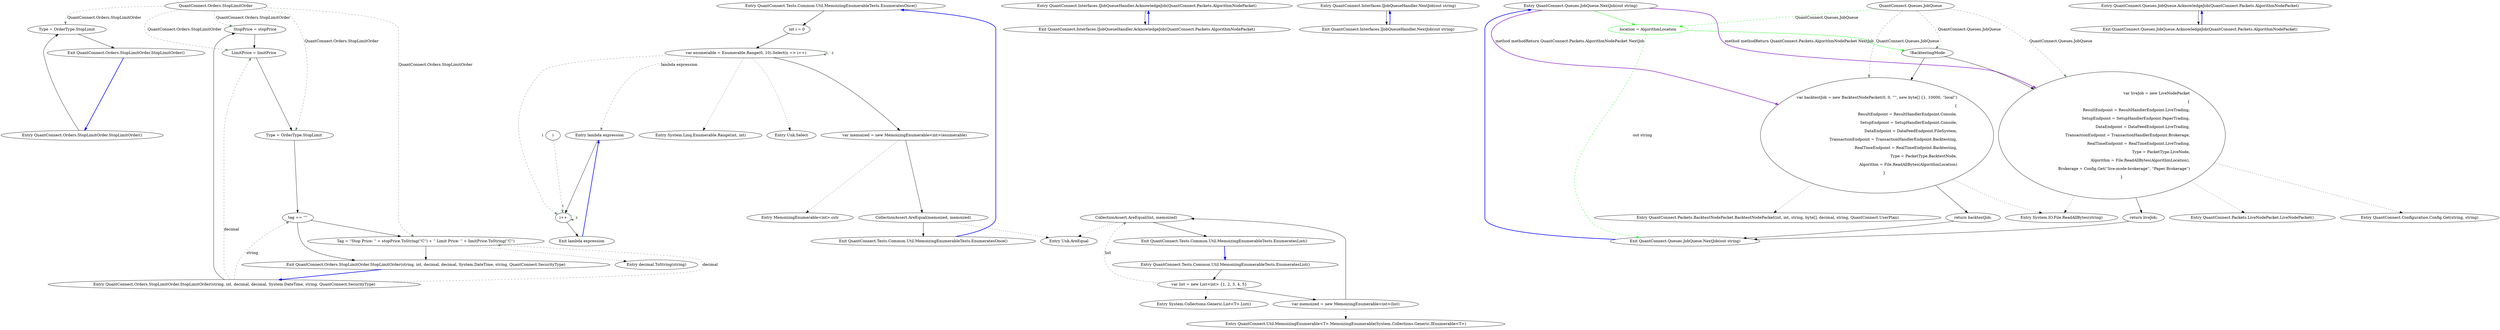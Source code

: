 digraph  {
n11 [label="QuantConnect.Orders.StopLimitOrder", span=""];
n0 [label="Entry QuantConnect.Orders.StopLimitOrder.StopLimitOrder()", span="59-59", cluster="QuantConnect.Orders.StopLimitOrder.StopLimitOrder()"];
n1 [label="Type = OrderType.StopLimit", span="61-61", cluster="QuantConnect.Orders.StopLimitOrder.StopLimitOrder()"];
n2 [label="Exit QuantConnect.Orders.StopLimitOrder.StopLimitOrder()", span="59-59", cluster="QuantConnect.Orders.StopLimitOrder.StopLimitOrder()"];
n3 [label="Entry QuantConnect.Orders.StopLimitOrder.StopLimitOrder(string, int, decimal, decimal, System.DateTime, string, QuantConnect.SecurityType)", span="74-74", cluster="QuantConnect.Orders.StopLimitOrder.StopLimitOrder(string, int, decimal, decimal, System.DateTime, string, QuantConnect.SecurityType)"];
n4 [label="StopPrice = stopPrice", span="77-77", cluster="QuantConnect.Orders.StopLimitOrder.StopLimitOrder(string, int, decimal, decimal, System.DateTime, string, QuantConnect.SecurityType)"];
n5 [label="LimitPrice = limitPrice", span="78-78", cluster="QuantConnect.Orders.StopLimitOrder.StopLimitOrder(string, int, decimal, decimal, System.DateTime, string, QuantConnect.SecurityType)"];
n7 [label="tag == ''''", span="81-81", cluster="QuantConnect.Orders.StopLimitOrder.StopLimitOrder(string, int, decimal, decimal, System.DateTime, string, QuantConnect.SecurityType)"];
n8 [label="Tag = ''Stop Price: '' + stopPrice.ToString(''C'') + '' Limit Price: '' + limitPrice.ToString(''C'')", span="84-84", cluster="QuantConnect.Orders.StopLimitOrder.StopLimitOrder(string, int, decimal, decimal, System.DateTime, string, QuantConnect.SecurityType)"];
n6 [label="Type = OrderType.StopLimit", span="79-79", cluster="QuantConnect.Orders.StopLimitOrder.StopLimitOrder(string, int, decimal, decimal, System.DateTime, string, QuantConnect.SecurityType)"];
n9 [label="Exit QuantConnect.Orders.StopLimitOrder.StopLimitOrder(string, int, decimal, decimal, System.DateTime, string, QuantConnect.SecurityType)", span="74-74", cluster="QuantConnect.Orders.StopLimitOrder.StopLimitOrder(string, int, decimal, decimal, System.DateTime, string, QuantConnect.SecurityType)"];
n10 [label="Entry decimal.ToString(string)", span="0-0", cluster="decimal.ToString(string)"];
m0_8 [label="Entry QuantConnect.Tests.Common.Util.MemoizingEnumerableTests.EnumeratesOnce()", span="34-34", cluster="QuantConnect.Tests.Common.Util.MemoizingEnumerableTests.EnumeratesOnce()", file="Engine.cs"];
m0_9 [label="int i = 0", span="36-36", cluster="QuantConnect.Tests.Common.Util.MemoizingEnumerableTests.EnumeratesOnce()", file="Engine.cs"];
m0_10 [label="var enumerable = Enumerable.Range(0, 10).Select(x => i++)", span="37-37", cluster="QuantConnect.Tests.Common.Util.MemoizingEnumerableTests.EnumeratesOnce()", file="Engine.cs"];
m0_11 [label="var memoized = new MemoizingEnumerable<int>(enumerable)", span="38-38", cluster="QuantConnect.Tests.Common.Util.MemoizingEnumerableTests.EnumeratesOnce()", file="Engine.cs"];
m0_12 [label="CollectionAssert.AreEqual(memoized, memoized)", span="40-40", cluster="QuantConnect.Tests.Common.Util.MemoizingEnumerableTests.EnumeratesOnce()", file="Engine.cs"];
m0_13 [label="Exit QuantConnect.Tests.Common.Util.MemoizingEnumerableTests.EnumeratesOnce()", span="34-34", cluster="QuantConnect.Tests.Common.Util.MemoizingEnumerableTests.EnumeratesOnce()", file="Engine.cs"];
m0_7 [label="Entry Unk.AreEqual", span="", cluster="Unk.AreEqual", file="Engine.cs"];
m0_5 [label="Entry System.Collections.Generic.List<T>.List()", span="0-0", cluster="System.Collections.Generic.List<T>.List()", file="Engine.cs"];
m0_14 [label="Entry System.Linq.Enumerable.Range(int, int)", span="0-0", cluster="System.Linq.Enumerable.Range(int, int)", file="Engine.cs"];
m0_16 [label="Entry MemoizingEnumerable<int>.cstr", span="", cluster="MemoizingEnumerable<int>.cstr", file="Engine.cs"];
m0_15 [label="Entry Unk.Select", span="", cluster="Unk.Select", file="Engine.cs"];
m0_0 [label="Entry QuantConnect.Tests.Common.Util.MemoizingEnumerableTests.EnumeratesList()", span="26-26", cluster="QuantConnect.Tests.Common.Util.MemoizingEnumerableTests.EnumeratesList()", file="Engine.cs"];
m0_1 [label="var list = new List<int> {1, 2, 3, 4, 5}", span="28-28", cluster="QuantConnect.Tests.Common.Util.MemoizingEnumerableTests.EnumeratesList()", file="Engine.cs"];
m0_2 [label="var memoized = new MemoizingEnumerable<int>(list)", span="29-29", cluster="QuantConnect.Tests.Common.Util.MemoizingEnumerableTests.EnumeratesList()", file="Engine.cs"];
m0_3 [label="CollectionAssert.AreEqual(list, memoized)", span="30-30", cluster="QuantConnect.Tests.Common.Util.MemoizingEnumerableTests.EnumeratesList()", file="Engine.cs"];
m0_4 [label="Exit QuantConnect.Tests.Common.Util.MemoizingEnumerableTests.EnumeratesList()", span="26-26", cluster="QuantConnect.Tests.Common.Util.MemoizingEnumerableTests.EnumeratesList()", file="Engine.cs"];
m0_6 [label="Entry QuantConnect.Util.MemoizingEnumerable<T>.MemoizingEnumerable(System.Collections.Generic.IEnumerable<T>)", span="40-40", cluster="QuantConnect.Util.MemoizingEnumerable<T>.MemoizingEnumerable(System.Collections.Generic.IEnumerable<T>)", file="Engine.cs"];
m0_17 [label="Entry lambda expression", span="37-37", cluster="lambda expression", file="Engine.cs"];
m0_18 [label="i++", span="37-37", cluster="lambda expression", file="Engine.cs"];
m0_19 [label="Exit lambda expression", span="37-37", cluster="lambda expression", file="Engine.cs"];
m0_20 [label=i, span="", file="Engine.cs"];
m1_2 [label="Entry QuantConnect.Interfaces.IJobQueueHandler.AcknowledgeJob(QuantConnect.Packets.AlgorithmNodePacket)", span="41-41", cluster="QuantConnect.Interfaces.IJobQueueHandler.AcknowledgeJob(QuantConnect.Packets.AlgorithmNodePacket)", file="IJobQueueHandler.cs"];
m1_3 [label="Exit QuantConnect.Interfaces.IJobQueueHandler.AcknowledgeJob(QuantConnect.Packets.AlgorithmNodePacket)", span="41-41", cluster="QuantConnect.Interfaces.IJobQueueHandler.AcknowledgeJob(QuantConnect.Packets.AlgorithmNodePacket)", file="IJobQueueHandler.cs"];
m1_0 [label="Entry QuantConnect.Interfaces.IJobQueueHandler.NextJob(out string)", span="35-35", cluster="QuantConnect.Interfaces.IJobQueueHandler.NextJob(out string)", file="IJobQueueHandler.cs"];
m1_1 [label="Exit QuantConnect.Interfaces.IJobQueueHandler.NextJob(out string)", span="35-35", cluster="QuantConnect.Interfaces.IJobQueueHandler.NextJob(out string)", file="IJobQueueHandler.cs"];
m2_0 [label="Entry QuantConnect.Queues.JobQueue.NextJob(out string)", span="65-65", cluster="QuantConnect.Queues.JobQueue.NextJob(out string)", file="JobQueue.cs"];
m2_1 [label="location = AlgorithmLocation", span="67-67", cluster="QuantConnect.Queues.JobQueue.NextJob(out string)", file="JobQueue.cs", color=green, community=0];
m2_2 [label="!BacktestingMode", span="70-70", cluster="QuantConnect.Queues.JobQueue.NextJob(out string)", file="JobQueue.cs"];
m2_3 [label="var liveJob = new LiveNodePacket\r\n                {\r\n                    ResultEndpoint = ResultHandlerEndpoint.LiveTrading,\r\n                    SetupEndpoint = SetupHandlerEndpoint.PaperTrading,\r\n                    DataEndpoint = DataFeedEndpoint.LiveTrading,\r\n                    TransactionEndpoint = TransactionHandlerEndpoint.Brokerage,\r\n                    RealTimeEndpoint = RealTimeEndpoint.LiveTrading,\r\n                    Type = PacketType.LiveNode,\r\n                    Algorithm = File.ReadAllBytes(AlgorithmLocation),\r\n                    Brokerage = Config.Get(''live-mode-brokerage'', ''Paper Brokerage'')\r\n                }", span="72-82", cluster="QuantConnect.Queues.JobQueue.NextJob(out string)", file="JobQueue.cs"];
m2_5 [label="var backtestJob = new BacktestNodePacket(0, 0, '''', new byte[] {}, 10000, ''local'')\r\n            {\r\n                ResultEndpoint = ResultHandlerEndpoint.Console,\r\n                SetupEndpoint = SetupHandlerEndpoint.Console,\r\n                DataEndpoint = DataFeedEndpoint.FileSystem,\r\n                TransactionEndpoint = TransactionHandlerEndpoint.Backtesting,\r\n                RealTimeEndpoint = RealTimeEndpoint.Backtesting,\r\n                Type = PacketType.BacktestNode,\r\n                Algorithm = File.ReadAllBytes(AlgorithmLocation)\r\n            }", span="87-96", cluster="QuantConnect.Queues.JobQueue.NextJob(out string)", file="JobQueue.cs"];
m2_4 [label="return liveJob;", span="83-83", cluster="QuantConnect.Queues.JobQueue.NextJob(out string)", file="JobQueue.cs"];
m2_6 [label="return backtestJob;", span="97-97", cluster="QuantConnect.Queues.JobQueue.NextJob(out string)", file="JobQueue.cs"];
m2_7 [label="Exit QuantConnect.Queues.JobQueue.NextJob(out string)", span="65-65", cluster="QuantConnect.Queues.JobQueue.NextJob(out string)", file="JobQueue.cs"];
m2_11 [label="Entry QuantConnect.Packets.BacktestNodePacket.BacktestNodePacket(int, int, string, byte[], decimal, string, QuantConnect.UserPlan)", span="87-87", cluster="QuantConnect.Packets.BacktestNodePacket.BacktestNodePacket(int, int, string, byte[], decimal, string, QuantConnect.UserPlan)", file="JobQueue.cs"];
m2_9 [label="Entry System.IO.File.ReadAllBytes(string)", span="0-0", cluster="System.IO.File.ReadAllBytes(string)", file="JobQueue.cs"];
m2_8 [label="Entry QuantConnect.Packets.LiveNodePacket.LiveNodePacket()", span="90-90", cluster="QuantConnect.Packets.LiveNodePacket.LiveNodePacket()", file="JobQueue.cs"];
m2_12 [label="Entry QuantConnect.Queues.JobQueue.AcknowledgeJob(QuantConnect.Packets.AlgorithmNodePacket)", span="104-104", cluster="QuantConnect.Queues.JobQueue.AcknowledgeJob(QuantConnect.Packets.AlgorithmNodePacket)", file="JobQueue.cs"];
m2_13 [label="Exit QuantConnect.Queues.JobQueue.AcknowledgeJob(QuantConnect.Packets.AlgorithmNodePacket)", span="104-104", cluster="QuantConnect.Queues.JobQueue.AcknowledgeJob(QuantConnect.Packets.AlgorithmNodePacket)", file="JobQueue.cs"];
m2_10 [label="Entry QuantConnect.Configuration.Config.Get(string, string)", span="89-89", cluster="QuantConnect.Configuration.Config.Get(string, string)", file="JobQueue.cs"];
m2_14 [label="QuantConnect.Queues.JobQueue", span="", file="JobQueue.cs"];
n11 -> n1  [key=1, style=dashed, color=darkseagreen4, label="QuantConnect.Orders.StopLimitOrder"];
n11 -> n4  [key=1, style=dashed, color=darkseagreen4, label="QuantConnect.Orders.StopLimitOrder"];
n11 -> n5  [key=1, style=dashed, color=darkseagreen4, label="QuantConnect.Orders.StopLimitOrder"];
n11 -> n6  [key=1, style=dashed, color=darkseagreen4, label="QuantConnect.Orders.StopLimitOrder"];
n11 -> n8  [key=1, style=dashed, color=darkseagreen4, label="QuantConnect.Orders.StopLimitOrder"];
n0 -> n1  [key=0, style=solid];
n1 -> n2  [key=0, style=solid];
n2 -> n0  [key=0, style=bold, color=blue];
n3 -> n4  [key=0, style=solid];
n3 -> n5  [key=1, style=dashed, color=darkseagreen4, label=decimal];
n3 -> n7  [key=1, style=dashed, color=darkseagreen4, label=string];
n3 -> n8  [key=1, style=dashed, color=darkseagreen4, label=decimal];
n4 -> n5  [key=0, style=solid];
n5 -> n6  [key=0, style=solid];
n7 -> n8  [key=0, style=solid];
n7 -> n9  [key=0, style=solid];
n8 -> n9  [key=0, style=solid];
n8 -> n10  [key=2, style=dotted];
n6 -> n7  [key=0, style=solid];
n9 -> n3  [key=0, style=bold, color=blue];
m0_8 -> m0_9  [key=0, style=solid];
m0_9 -> m0_10  [key=0, style=solid];
m0_10 -> m0_11  [key=0, style=solid];
m0_10 -> m0_14  [key=2, style=dotted];
m0_10 -> m0_15  [key=2, style=dotted];
m0_10 -> m0_17  [key=1, style=dashed, color=darkseagreen4, label="lambda expression"];
m0_10 -> m0_18  [key=1, style=dashed, color=darkseagreen4, label=i];
m0_10 -> m0_10  [key=1, style=dashed, color=darkseagreen4, label=i];
m0_11 -> m0_12  [key=0, style=solid];
m0_11 -> m0_16  [key=2, style=dotted];
m0_12 -> m0_13  [key=0, style=solid];
m0_12 -> m0_7  [key=2, style=dotted];
m0_13 -> m0_8  [key=0, style=bold, color=blue];
m0_0 -> m0_1  [key=0, style=solid];
m0_1 -> m0_2  [key=0, style=solid];
m0_1 -> m0_5  [key=2, style=dotted];
m0_1 -> m0_3  [key=1, style=dashed, color=darkseagreen4, label=list];
m0_2 -> m0_3  [key=0, style=solid];
m0_2 -> m0_6  [key=2, style=dotted];
m0_3 -> m0_4  [key=0, style=solid];
m0_3 -> m0_7  [key=2, style=dotted];
m0_4 -> m0_0  [key=0, style=bold, color=blue];
m0_17 -> m0_18  [key=0, style=solid];
m0_18 -> m0_19  [key=0, style=solid];
m0_18 -> m0_18  [key=1, style=dashed, color=darkseagreen4, label=i];
m0_19 -> m0_17  [key=0, style=bold, color=blue];
m0_20 -> m0_18  [key=1, style=dashed, color=darkseagreen4, label=i];
m1_2 -> m1_3  [key=0, style=solid];
m1_3 -> m1_2  [key=0, style=bold, color=blue];
m1_0 -> m1_1  [key=0, style=solid];
m1_1 -> m1_0  [key=0, style=bold, color=blue];
m2_0 -> m2_1  [key=0, style=solid, color=green];
m2_0 -> m2_3  [key=3, color=darkorchid, style=bold, label="method methodReturn QuantConnect.Packets.AlgorithmNodePacket NextJob"];
m2_0 -> m2_5  [key=3, color=darkorchid, style=bold, label="method methodReturn QuantConnect.Packets.AlgorithmNodePacket NextJob"];
m2_1 -> m2_2  [key=0, style=solid, color=green];
m2_1 -> m2_7  [key=1, style=dashed, color=green, label="out string"];
m2_2 -> m2_3  [key=0, style=solid];
m2_2 -> m2_5  [key=0, style=solid];
m2_3 -> m2_4  [key=0, style=solid];
m2_3 -> m2_8  [key=2, style=dotted];
m2_3 -> m2_9  [key=2, style=dotted];
m2_3 -> m2_10  [key=2, style=dotted];
m2_5 -> m2_6  [key=0, style=solid];
m2_5 -> m2_11  [key=2, style=dotted];
m2_5 -> m2_9  [key=2, style=dotted];
m2_4 -> m2_7  [key=0, style=solid];
m2_6 -> m2_7  [key=0, style=solid];
m2_7 -> m2_0  [key=0, style=bold, color=blue];
m2_12 -> m2_13  [key=0, style=solid];
m2_13 -> m2_12  [key=0, style=bold, color=blue];
m2_14 -> m2_1  [key=1, style=dashed, color=green, label="QuantConnect.Queues.JobQueue"];
m2_14 -> m2_2  [key=1, style=dashed, color=darkseagreen4, label="QuantConnect.Queues.JobQueue"];
m2_14 -> m2_3  [key=1, style=dashed, color=darkseagreen4, label="QuantConnect.Queues.JobQueue"];
m2_14 -> m2_5  [key=1, style=dashed, color=darkseagreen4, label="QuantConnect.Queues.JobQueue"];
}
